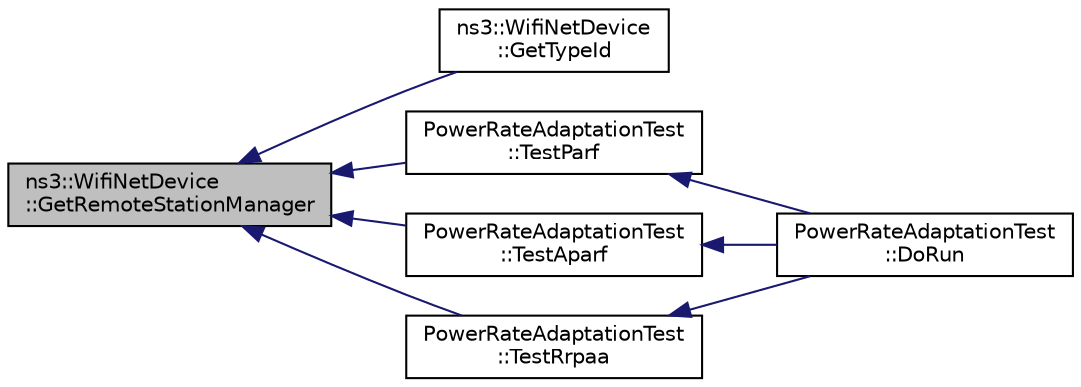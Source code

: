 digraph "ns3::WifiNetDevice::GetRemoteStationManager"
{
  edge [fontname="Helvetica",fontsize="10",labelfontname="Helvetica",labelfontsize="10"];
  node [fontname="Helvetica",fontsize="10",shape=record];
  rankdir="LR";
  Node1 [label="ns3::WifiNetDevice\l::GetRemoteStationManager",height=0.2,width=0.4,color="black", fillcolor="grey75", style="filled", fontcolor="black"];
  Node1 -> Node2 [dir="back",color="midnightblue",fontsize="10",style="solid"];
  Node2 [label="ns3::WifiNetDevice\l::GetTypeId",height=0.2,width=0.4,color="black", fillcolor="white", style="filled",URL="$df/d58/classns3_1_1WifiNetDevice.html#a94194d4a4f27318dd13627ab9d8a2bce",tooltip="Get the type ID. "];
  Node1 -> Node3 [dir="back",color="midnightblue",fontsize="10",style="solid"];
  Node3 [label="PowerRateAdaptationTest\l::TestParf",height=0.2,width=0.4,color="black", fillcolor="white", style="filled",URL="$dd/d2b/classPowerRateAdaptationTest.html#a06db52c180644f3b961de054c41f2115",tooltip="Test parf function. "];
  Node3 -> Node4 [dir="back",color="midnightblue",fontsize="10",style="solid"];
  Node4 [label="PowerRateAdaptationTest\l::DoRun",height=0.2,width=0.4,color="black", fillcolor="white", style="filled",URL="$dd/d2b/classPowerRateAdaptationTest.html#aab868cfafe1fcef3c1a777720571147d",tooltip="Implementation to actually run this TestCase. "];
  Node1 -> Node5 [dir="back",color="midnightblue",fontsize="10",style="solid"];
  Node5 [label="PowerRateAdaptationTest\l::TestAparf",height=0.2,width=0.4,color="black", fillcolor="white", style="filled",URL="$dd/d2b/classPowerRateAdaptationTest.html#a3c3954526cb787125fea4c50cfe76174",tooltip="Test aparf function. "];
  Node5 -> Node4 [dir="back",color="midnightblue",fontsize="10",style="solid"];
  Node1 -> Node6 [dir="back",color="midnightblue",fontsize="10",style="solid"];
  Node6 [label="PowerRateAdaptationTest\l::TestRrpaa",height=0.2,width=0.4,color="black", fillcolor="white", style="filled",URL="$dd/d2b/classPowerRateAdaptationTest.html#af0e5f044ed9bdf20dc203926ff8677b4",tooltip="Test rrpaa function. "];
  Node6 -> Node4 [dir="back",color="midnightblue",fontsize="10",style="solid"];
}
